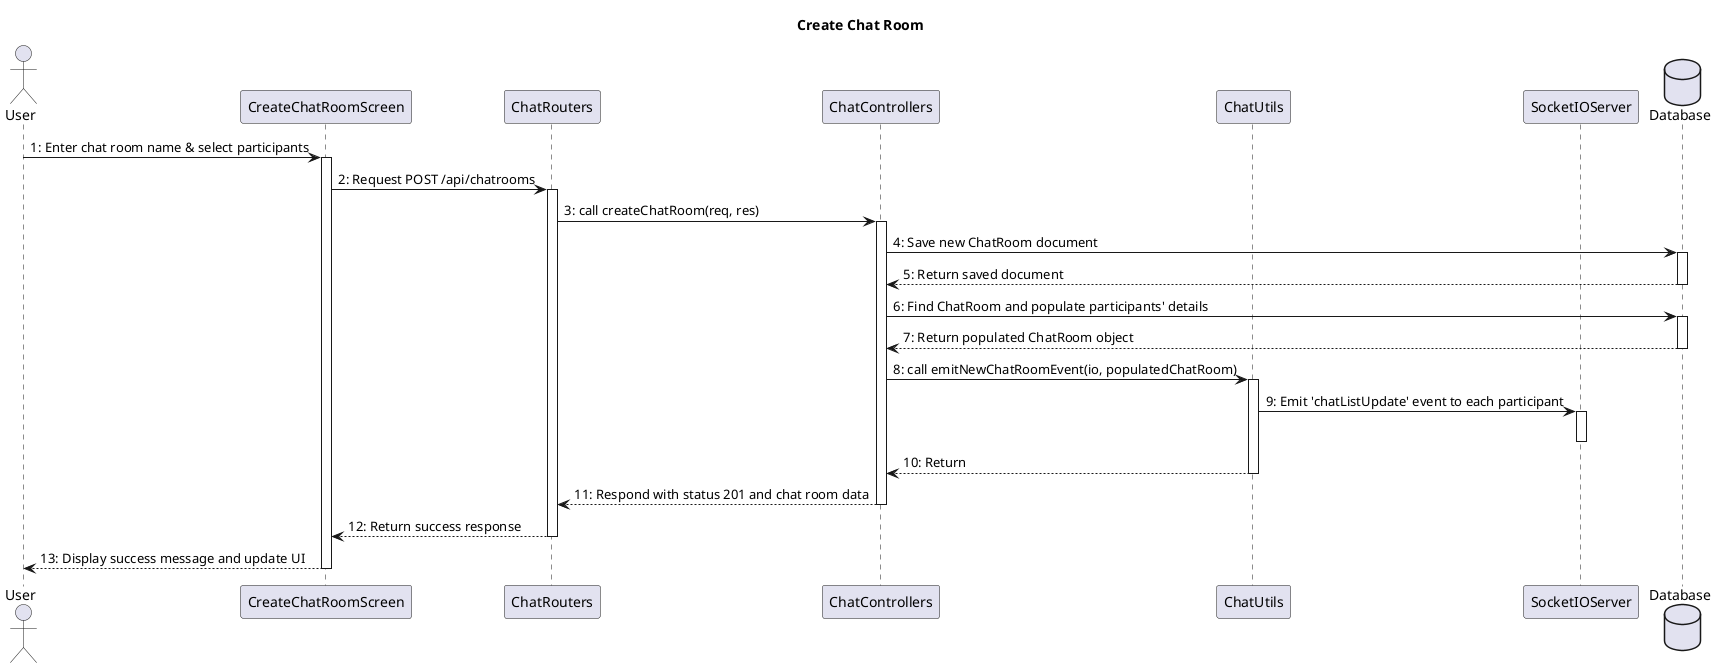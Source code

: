 @startuml
title Create Chat Room

actor User
participant CreateChatRoomScreen
participant ChatRouters
participant ChatControllers
participant ChatUtils
participant SocketIOServer
database Database

User -> CreateChatRoomScreen : 1: Enter chat room name & select participants
activate CreateChatRoomScreen
CreateChatRoomScreen -> ChatRouters : 2: Request POST /api/chatrooms
activate ChatRouters

ChatRouters -> ChatControllers : 3: call createChatRoom(req, res)
activate ChatControllers

ChatControllers -> Database : 4: Save new ChatRoom document
activate Database
Database --> ChatControllers : 5: Return saved document
deactivate Database

ChatControllers -> Database : 6: Find ChatRoom and populate participants' details
activate Database
Database --> ChatControllers : 7: Return populated ChatRoom object
deactivate Database

ChatControllers -> ChatUtils : 8: call emitNewChatRoomEvent(io, populatedChatRoom)
activate ChatUtils
' note right of ChatUtils
'     This function calls emitChatListUpdate
'     to notify all participants.
' end note

ChatUtils -> SocketIOServer : 9: Emit 'chatListUpdate' event to each participant
activate SocketIOServer

deactivate SocketIOServer
ChatUtils --> ChatControllers : 10: Return
deactivate ChatUtils

ChatControllers --> ChatRouters : 11: Respond with status 201 and chat room data
deactivate ChatControllers

ChatRouters --> CreateChatRoomScreen : 12: Return success response
deactivate ChatRouters

CreateChatRoomScreen --> User : 13: Display success message and update UI
deactivate CreateChatRoomScreen

@enduml
